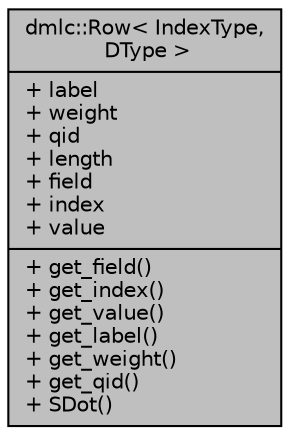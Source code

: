 digraph "dmlc::Row&lt; IndexType, DType &gt;"
{
 // LATEX_PDF_SIZE
  edge [fontname="Helvetica",fontsize="10",labelfontname="Helvetica",labelfontsize="10"];
  node [fontname="Helvetica",fontsize="10",shape=record];
  Node1 [label="{dmlc::Row\< IndexType,\l DType \>\n|+ label\l+ weight\l+ qid\l+ length\l+ field\l+ index\l+ value\l|+ get_field()\l+ get_index()\l+ get_value()\l+ get_label()\l+ get_weight()\l+ get_qid()\l+ SDot()\l}",height=0.2,width=0.4,color="black", fillcolor="grey75", style="filled", fontcolor="black",tooltip="one row of training instance"];
}

